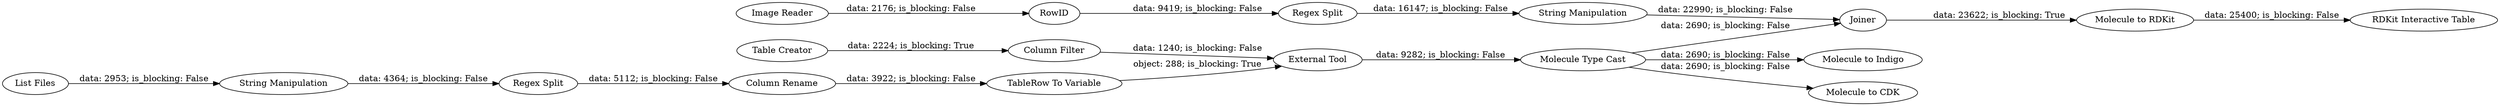 digraph {
	"1230475399909637370_19" [label="String Manipulation"]
	"1230475399909637370_14" [label="Regex Split"]
	"1230475399909637370_11" [label="String Manipulation"]
	"1230475399909637370_16" [label="Image Reader"]
	"1230475399909637370_15" [label="Column Rename"]
	"1230475399909637370_20" [label=Joiner]
	"1230475399909637370_17" [label=RowID]
	"1230475399909637370_3" [label="Column Filter"]
	"1230475399909637370_1" [label="External Tool"]
	"1230475399909637370_10" [label="TableRow To Variable"]
	"1230475399909637370_9" [label="List Files"]
	"1230475399909637370_21" [label="RDKit Interactive Table"]
	"1230475399909637370_12" [label="Table Creator"]
	"1230475399909637370_8" [label="Molecule to Indigo"]
	"1230475399909637370_5" [label="Molecule Type Cast"]
	"1230475399909637370_6" [label="Molecule to CDK"]
	"1230475399909637370_7" [label="Molecule to RDKit"]
	"1230475399909637370_18" [label="Regex Split"]
	"1230475399909637370_11" -> "1230475399909637370_14" [label="data: 4364; is_blocking: False"]
	"1230475399909637370_9" -> "1230475399909637370_11" [label="data: 2953; is_blocking: False"]
	"1230475399909637370_15" -> "1230475399909637370_10" [label="data: 3922; is_blocking: False"]
	"1230475399909637370_18" -> "1230475399909637370_19" [label="data: 16147; is_blocking: False"]
	"1230475399909637370_1" -> "1230475399909637370_5" [label="data: 9282; is_blocking: False"]
	"1230475399909637370_12" -> "1230475399909637370_3" [label="data: 2224; is_blocking: True"]
	"1230475399909637370_14" -> "1230475399909637370_15" [label="data: 5112; is_blocking: False"]
	"1230475399909637370_3" -> "1230475399909637370_1" [label="data: 1240; is_blocking: False"]
	"1230475399909637370_5" -> "1230475399909637370_8" [label="data: 2690; is_blocking: False"]
	"1230475399909637370_17" -> "1230475399909637370_18" [label="data: 9419; is_blocking: False"]
	"1230475399909637370_10" -> "1230475399909637370_1" [label="object: 288; is_blocking: True"]
	"1230475399909637370_16" -> "1230475399909637370_17" [label="data: 2176; is_blocking: False"]
	"1230475399909637370_5" -> "1230475399909637370_6" [label="data: 2690; is_blocking: False"]
	"1230475399909637370_20" -> "1230475399909637370_7" [label="data: 23622; is_blocking: True"]
	"1230475399909637370_7" -> "1230475399909637370_21" [label="data: 25400; is_blocking: False"]
	"1230475399909637370_5" -> "1230475399909637370_20" [label="data: 2690; is_blocking: False"]
	"1230475399909637370_19" -> "1230475399909637370_20" [label="data: 22990; is_blocking: False"]
	rankdir=LR
}
